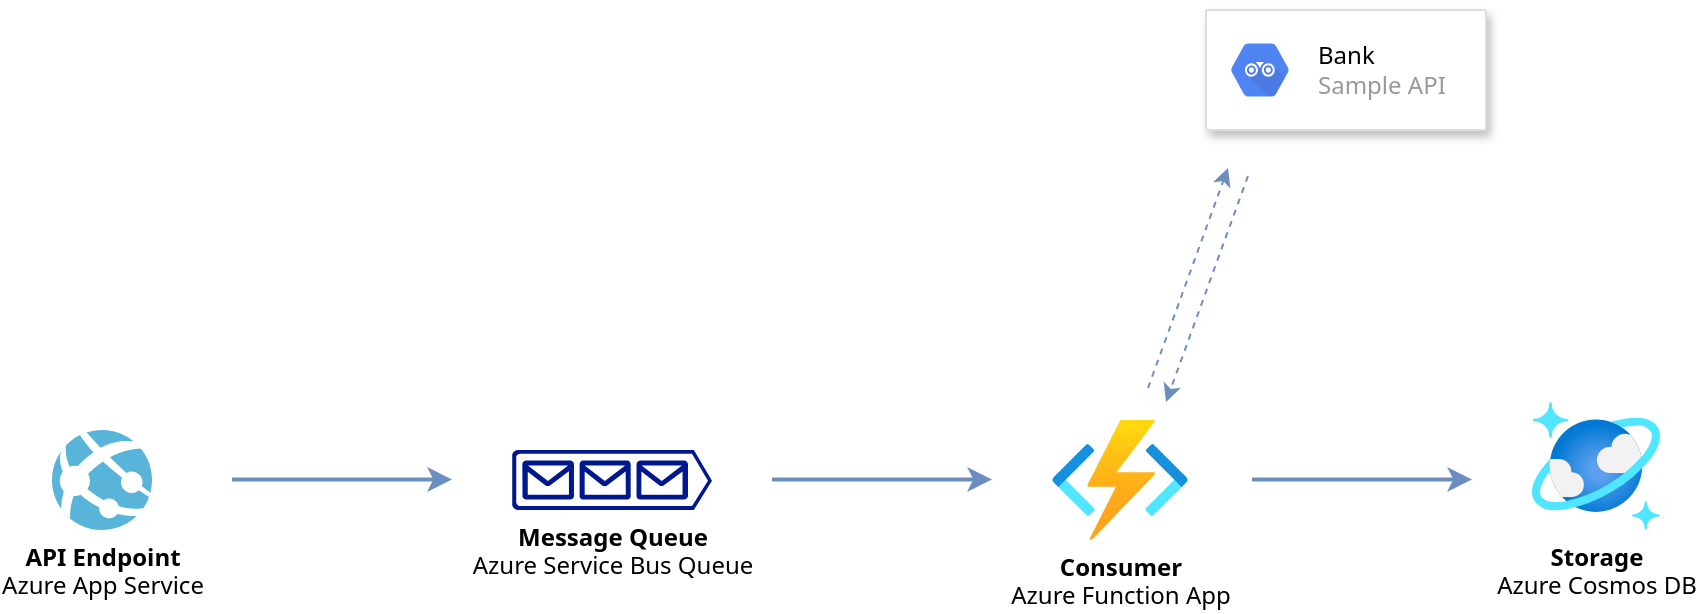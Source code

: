 <mxfile version="15.0.6" type="github"><diagram id="osvHVhCDuWq-PPdf_0-3" name="Page-1"><mxGraphModel dx="982" dy="512" grid="0" gridSize="10" guides="1" tooltips="1" connect="1" arrows="1" fold="1" page="1" pageScale="1" pageWidth="1600" pageHeight="900" math="0" shadow="0"><root><mxCell id="0"/><mxCell id="1" parent="0"/><mxCell id="LGO8BgZfrpC5n4SfY3nu-1" value="&lt;b&gt;API Endpoint&lt;br&gt;&lt;/b&gt;Azure App Service" style="aspect=fixed;html=1;points=[];align=center;image;fontSize=12;image=img/lib/mscae/App_Services.svg;fontFamily=segoe ui;" vertex="1" parent="1"><mxGeometry x="340" y="340" width="50" height="50" as="geometry"/></mxCell><mxCell id="LGO8BgZfrpC5n4SfY3nu-3" value="&lt;b&gt;Message Queue&lt;br&gt;&lt;/b&gt;Azure Service Bus Queue" style="aspect=fixed;pointerEvents=1;shadow=0;dashed=0;html=1;strokeColor=none;labelPosition=center;verticalLabelPosition=bottom;verticalAlign=top;align=center;fillColor=#00188D;shape=mxgraph.azure.queue_generic;fontFamily=segoe ui;" vertex="1" parent="1"><mxGeometry x="570" y="350" width="100" height="30" as="geometry"/></mxCell><mxCell id="LGO8BgZfrpC5n4SfY3nu-4" value="&lt;b&gt;Consumer&lt;br&gt;&lt;/b&gt;Azure Function App" style="aspect=fixed;html=1;points=[];align=center;image;fontSize=12;image=img/lib/azure2/compute/Function_Apps.svg;fontFamily=segoe ui;" vertex="1" parent="1"><mxGeometry x="840" y="335" width="68" height="60" as="geometry"/></mxCell><mxCell id="LGO8BgZfrpC5n4SfY3nu-7" value="&lt;b&gt;Storage&lt;br&gt;&lt;/b&gt;Azure Cosmos DB" style="aspect=fixed;html=1;points=[];align=center;image;fontSize=12;image=img/lib/azure2/databases/Azure_Cosmos_DB.svg;fontFamily=segoe ui;" vertex="1" parent="1"><mxGeometry x="1080" y="326" width="64" height="64" as="geometry"/></mxCell><mxCell id="LGO8BgZfrpC5n4SfY3nu-8" value="" style="endArrow=classic;html=1;fillColor=#dae8fc;strokeColor=#6c8ebf;strokeWidth=2;fontFamily=segoe ui;" edge="1" parent="1"><mxGeometry width="50" height="50" relative="1" as="geometry"><mxPoint x="430" y="364.71" as="sourcePoint"/><mxPoint x="540" y="364.71" as="targetPoint"/></mxGeometry></mxCell><mxCell id="LGO8BgZfrpC5n4SfY3nu-11" value="" style="endArrow=classic;html=1;fillColor=#dae8fc;strokeColor=#6c8ebf;strokeWidth=2;fontFamily=segoe ui;" edge="1" parent="1"><mxGeometry width="50" height="50" relative="1" as="geometry"><mxPoint x="700" y="364.71" as="sourcePoint"/><mxPoint x="810" y="364.71" as="targetPoint"/></mxGeometry></mxCell><mxCell id="LGO8BgZfrpC5n4SfY3nu-12" value="" style="endArrow=classic;html=1;fillColor=#dae8fc;strokeColor=#6c8ebf;strokeWidth=2;fontFamily=segoe ui;" edge="1" parent="1"><mxGeometry width="50" height="50" relative="1" as="geometry"><mxPoint x="940" y="364.71" as="sourcePoint"/><mxPoint x="1050" y="364.71" as="targetPoint"/></mxGeometry></mxCell><mxCell id="LGO8BgZfrpC5n4SfY3nu-14" value="" style="strokeColor=#dddddd;shadow=1;strokeWidth=1;rounded=1;absoluteArcSize=1;arcSize=2;fontFamily=segoe ui;" vertex="1" parent="1"><mxGeometry x="917" y="130" width="140" height="60" as="geometry"/></mxCell><mxCell id="LGO8BgZfrpC5n4SfY3nu-15" value="&lt;font color=&quot;#000000&quot;&gt;Bank&lt;/font&gt;&lt;br&gt;Sample API" style="dashed=0;connectable=0;html=1;fillColor=#5184F3;strokeColor=none;shape=mxgraph.gcp2.hexIcon;prIcon=api_analytics;part=1;labelPosition=right;verticalLabelPosition=middle;align=left;verticalAlign=middle;spacingLeft=5;fontColor=#999999;fontSize=12;fontFamily=segoe ui;" vertex="1" parent="LGO8BgZfrpC5n4SfY3nu-14"><mxGeometry y="0.5" width="44" height="39" relative="1" as="geometry"><mxPoint x="5" y="-19.5" as="offset"/></mxGeometry></mxCell><mxCell id="LGO8BgZfrpC5n4SfY3nu-16" value="" style="endArrow=classic;html=1;fillColor=#dae8fc;strokeColor=#6c8ebf;strokeWidth=1;fontFamily=segoe ui;dashed=1;" edge="1" parent="1"><mxGeometry width="50" height="50" relative="1" as="geometry"><mxPoint x="888" y="319.0" as="sourcePoint"/><mxPoint x="928" y="209" as="targetPoint"/></mxGeometry></mxCell><mxCell id="LGO8BgZfrpC5n4SfY3nu-17" value="" style="endArrow=classic;html=1;fillColor=#dae8fc;strokeColor=#6c8ebf;strokeWidth=1;fontFamily=segoe ui;dashed=1;" edge="1" parent="1"><mxGeometry width="50" height="50" relative="1" as="geometry"><mxPoint x="938" y="213" as="sourcePoint"/><mxPoint x="897" y="326" as="targetPoint"/></mxGeometry></mxCell></root></mxGraphModel></diagram></mxfile>